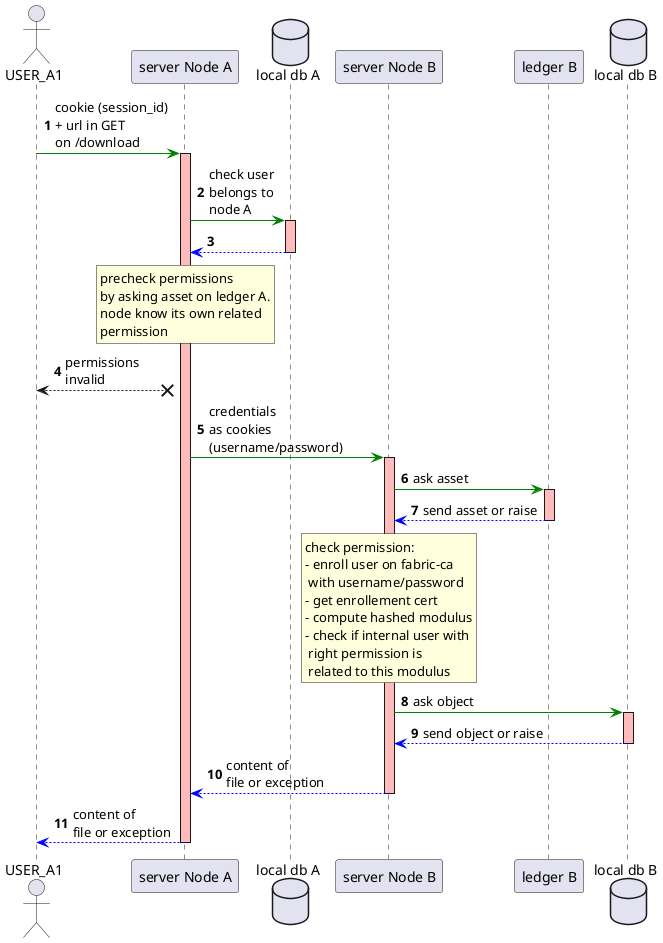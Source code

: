 @startuml

skinparam shadowing false

autonumber

actor "USER_A1" as client
participant "server Node A" as serverA
database "local db A" as dbA
participant "server Node B" as serverB
participant "ledger B" as ledger
database "local db B" as dbB

client -[#green]> serverA: cookie (session_id)\n+ url in GET\non /download
activate serverA #FFBBBB

serverA -[#green]> dbA: check user\nbelongs to\nnode A
activate dbA #FFBBBB
serverA <[#blue]-- dbA
deactivate dbA

rnote over serverA: precheck permissions\nby asking asset on ledger A.\nnode know its own related\npermission

client <--X serverA: permissions\ninvalid

serverA -[#green]> serverB: credentials\nas cookies\n(username/password)
activate serverB #FFBBBB

serverB -[#green]> ledger: ask asset
activate ledger #FFBBBB
serverB <[#blue]-- ledger: send asset or raise
deactivate ledger
rnote over serverB: check permission:\n- enroll user on fabric-ca \n with username/password\n- get enrollement cert\n- compute hashed modulus\n- check if internal user with\n right permission is\n related to this modulus
serverB -[#green]> dbB: ask object
activate dbB #FFBBBB
serverB <[#blue]-- dbB: send object or raise
deactivate dbB


serverA <[#blue]-- serverB: content of\nfile or exception
deactivate serverB

client <[#blue]-- serverA: content of\nfile or exception

deactivate serverA

@enduml
